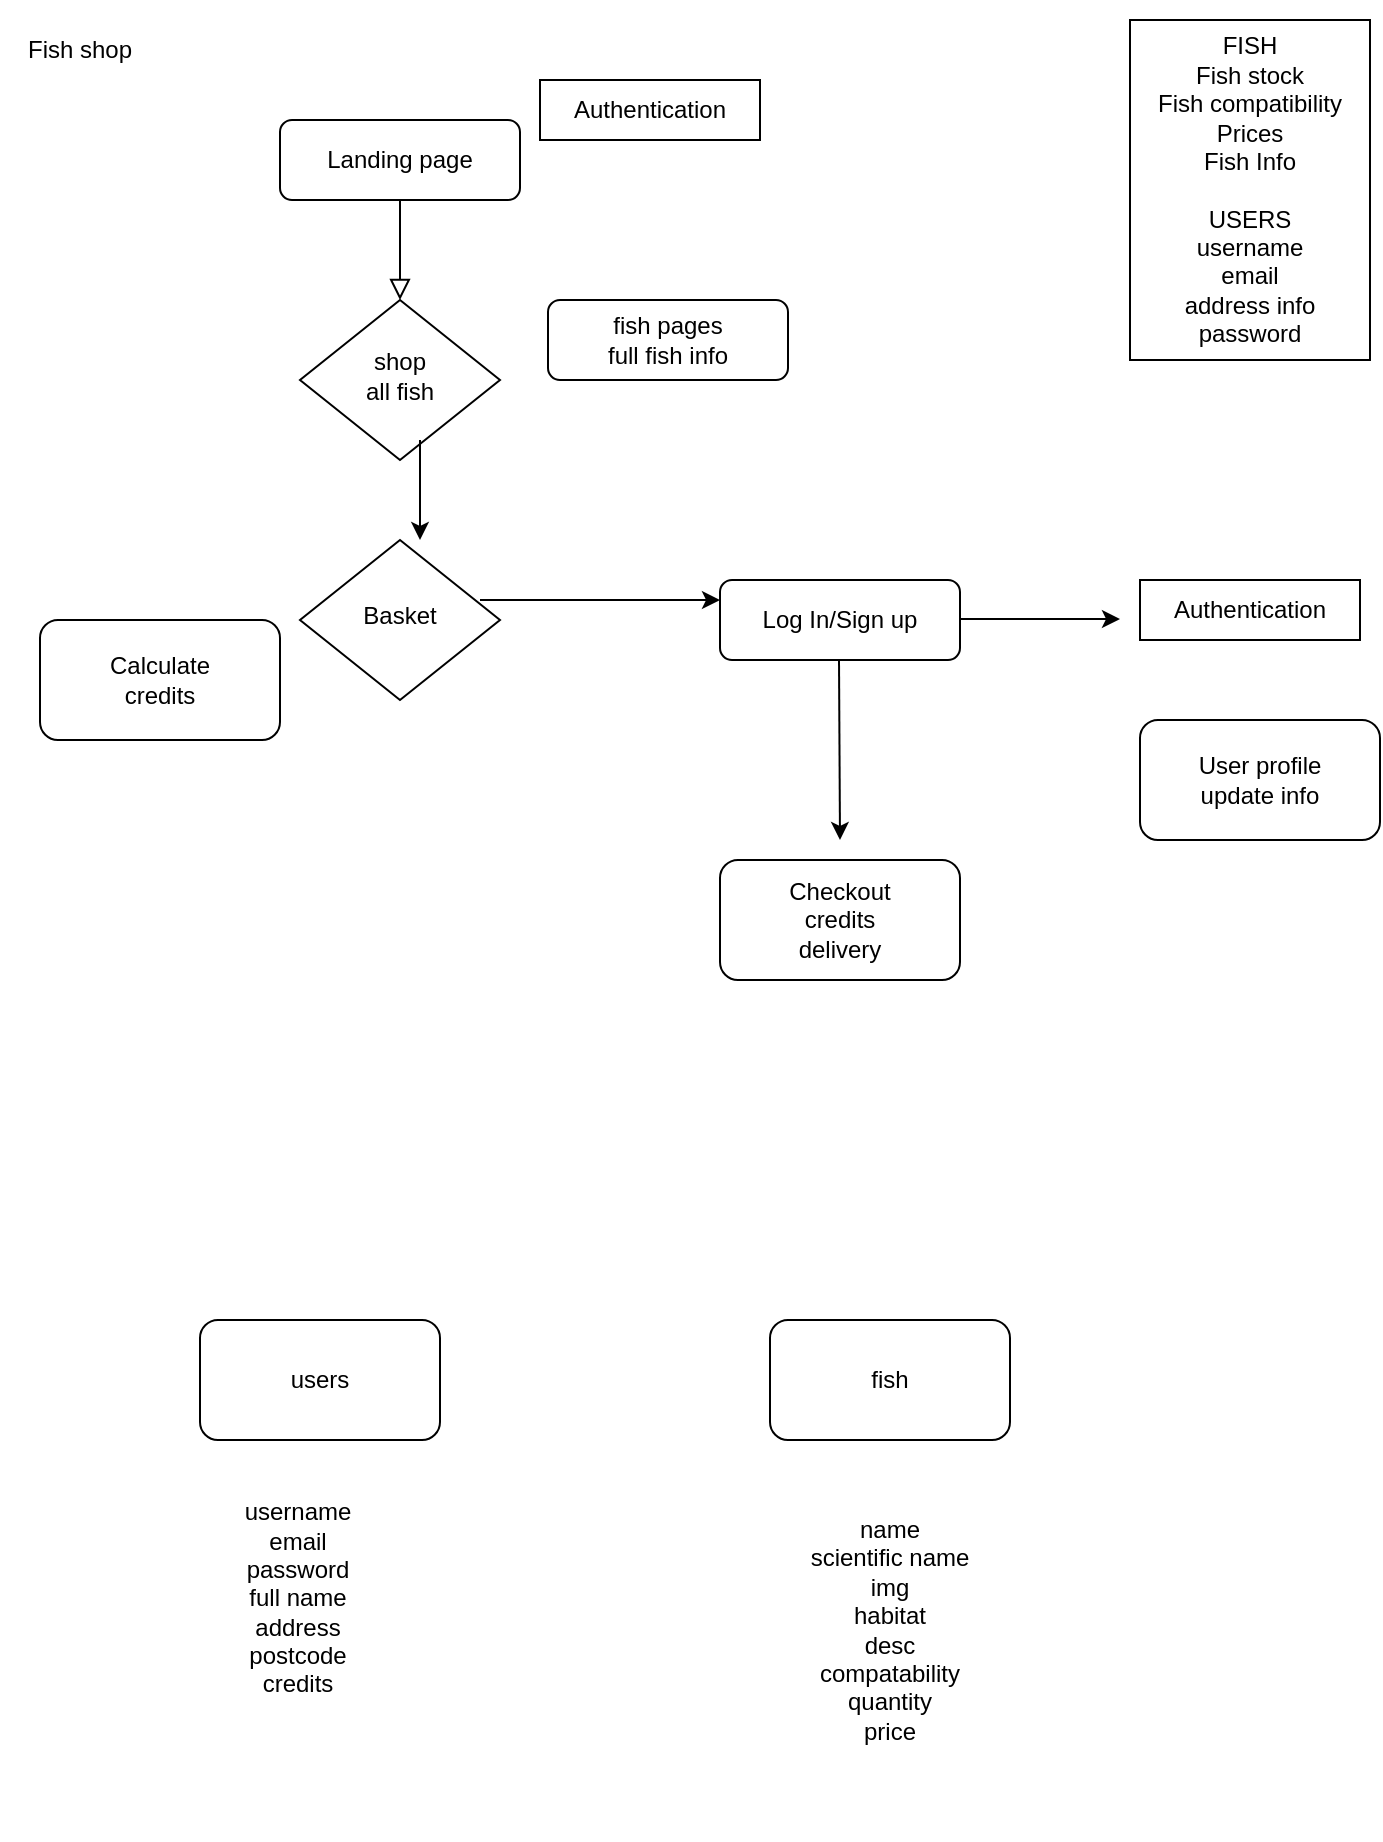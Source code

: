 <mxfile>
    <diagram id="wPTA0mt4qRNZJEljpEFx" name="Page-1">
        <mxGraphModel dx="882" dy="772" grid="1" gridSize="10" guides="1" tooltips="1" connect="1" arrows="1" fold="1" page="1" pageScale="1" pageWidth="827" pageHeight="1169" math="0" shadow="0">
            <root>
                <mxCell id="0"/>
                <mxCell id="1" parent="0"/>
                <mxCell id="2" value="" style="rounded=0;html=1;jettySize=auto;orthogonalLoop=1;fontSize=11;endArrow=block;endFill=0;endSize=8;strokeWidth=1;shadow=0;labelBackgroundColor=none;edgeStyle=orthogonalEdgeStyle;" edge="1" parent="1" source="3" target="4">
                    <mxGeometry relative="1" as="geometry"/>
                </mxCell>
                <mxCell id="3" value="" style="rounded=1;whiteSpace=wrap;html=1;fontSize=12;glass=0;strokeWidth=1;shadow=0;" vertex="1" parent="1">
                    <mxGeometry x="160" y="80" width="120" height="40" as="geometry"/>
                </mxCell>
                <mxCell id="4" value="shop&lt;br&gt;all fish" style="rhombus;whiteSpace=wrap;html=1;shadow=0;fontFamily=Helvetica;fontSize=12;align=center;strokeWidth=1;spacing=6;spacingTop=-4;" vertex="1" parent="1">
                    <mxGeometry x="170" y="170" width="100" height="80" as="geometry"/>
                </mxCell>
                <mxCell id="5" value="" style="rounded=1;whiteSpace=wrap;html=1;fontSize=12;glass=0;strokeWidth=1;shadow=0;" vertex="1" parent="1">
                    <mxGeometry x="380" y="310" width="120" height="40" as="geometry"/>
                </mxCell>
                <mxCell id="6" value="Basket" style="rhombus;whiteSpace=wrap;html=1;shadow=0;fontFamily=Helvetica;fontSize=12;align=center;strokeWidth=1;spacing=6;spacingTop=-4;" vertex="1" parent="1">
                    <mxGeometry x="170" y="290" width="100" height="80" as="geometry"/>
                </mxCell>
                <mxCell id="7" value="Checkout&lt;br&gt;credits&lt;br&gt;delivery" style="rounded=1;whiteSpace=wrap;html=1;fontSize=12;glass=0;strokeWidth=1;shadow=0;" vertex="1" parent="1">
                    <mxGeometry x="380" y="450" width="120" height="60" as="geometry"/>
                </mxCell>
                <mxCell id="8" value="fish pages&lt;br&gt;full fish info" style="rounded=1;whiteSpace=wrap;html=1;fontSize=12;glass=0;strokeWidth=1;shadow=0;" vertex="1" parent="1">
                    <mxGeometry x="294" y="170" width="120" height="40" as="geometry"/>
                </mxCell>
                <mxCell id="9" value="Landing page" style="text;html=1;strokeColor=none;fillColor=none;align=center;verticalAlign=middle;whiteSpace=wrap;rounded=0;" vertex="1" parent="1">
                    <mxGeometry x="160" y="90" width="120" height="20" as="geometry"/>
                </mxCell>
                <mxCell id="10" value="Log In/Sign up" style="text;html=1;strokeColor=none;fillColor=none;align=center;verticalAlign=middle;whiteSpace=wrap;rounded=0;" vertex="1" parent="1">
                    <mxGeometry x="380" y="320" width="120" height="20" as="geometry"/>
                </mxCell>
                <mxCell id="11" value="" style="endArrow=classic;html=1;entryX=0;entryY=0;entryDx=0;entryDy=0;" edge="1" parent="1" target="10">
                    <mxGeometry width="50" height="50" relative="1" as="geometry">
                        <mxPoint x="260" y="320" as="sourcePoint"/>
                        <mxPoint x="340" y="380" as="targetPoint"/>
                    </mxGeometry>
                </mxCell>
                <mxCell id="12" value="" style="endArrow=classic;html=1;" edge="1" parent="1">
                    <mxGeometry width="50" height="50" relative="1" as="geometry">
                        <mxPoint x="439.5" y="350" as="sourcePoint"/>
                        <mxPoint x="440" y="440" as="targetPoint"/>
                    </mxGeometry>
                </mxCell>
                <mxCell id="13" value="Authentication" style="rounded=0;whiteSpace=wrap;html=1;" vertex="1" parent="1">
                    <mxGeometry x="590" y="310" width="110" height="30" as="geometry"/>
                </mxCell>
                <mxCell id="14" value="" style="endArrow=classic;html=1;" edge="1" parent="1">
                    <mxGeometry width="50" height="50" relative="1" as="geometry">
                        <mxPoint x="500" y="329.5" as="sourcePoint"/>
                        <mxPoint x="580" y="329.5" as="targetPoint"/>
                    </mxGeometry>
                </mxCell>
                <mxCell id="15" value="FISH&lt;br&gt;Fish stock&lt;br&gt;Fish compatibility&lt;br&gt;Prices&lt;br&gt;Fish Info&lt;br&gt;&lt;br&gt;USERS&lt;br&gt;username&lt;br&gt;email&lt;br&gt;address info&lt;br&gt;password" style="rounded=0;whiteSpace=wrap;html=1;" vertex="1" parent="1">
                    <mxGeometry x="585" y="30" width="120" height="170" as="geometry"/>
                </mxCell>
                <mxCell id="16" value="Calculate&lt;br&gt;credits" style="rounded=1;whiteSpace=wrap;html=1;" vertex="1" parent="1">
                    <mxGeometry x="40" y="330" width="120" height="60" as="geometry"/>
                </mxCell>
                <mxCell id="17" value="Fish shop" style="text;html=1;strokeColor=none;fillColor=none;align=center;verticalAlign=middle;whiteSpace=wrap;rounded=0;" vertex="1" parent="1">
                    <mxGeometry x="20" y="20" width="80" height="50" as="geometry"/>
                </mxCell>
                <mxCell id="18" value="" style="endArrow=classic;html=1;" edge="1" parent="1">
                    <mxGeometry width="50" height="50" relative="1" as="geometry">
                        <mxPoint x="230" y="240" as="sourcePoint"/>
                        <mxPoint x="230" y="290" as="targetPoint"/>
                    </mxGeometry>
                </mxCell>
                <mxCell id="19" value="User profile&lt;br&gt;update info" style="rounded=1;whiteSpace=wrap;html=1;" vertex="1" parent="1">
                    <mxGeometry x="590" y="380" width="120" height="60" as="geometry"/>
                </mxCell>
                <mxCell id="20" value="Authentication" style="rounded=0;whiteSpace=wrap;html=1;" vertex="1" parent="1">
                    <mxGeometry x="290" y="60" width="110" height="30" as="geometry"/>
                </mxCell>
                <mxCell id="21" value="users" style="rounded=1;whiteSpace=wrap;html=1;" vertex="1" parent="1">
                    <mxGeometry x="120" y="680" width="120" height="60" as="geometry"/>
                </mxCell>
                <mxCell id="22" value="fish" style="rounded=1;whiteSpace=wrap;html=1;" vertex="1" parent="1">
                    <mxGeometry x="405" y="680" width="120" height="60" as="geometry"/>
                </mxCell>
                <mxCell id="23" value="username&lt;br&gt;email&lt;br&gt;password&lt;br&gt;full name&lt;br&gt;address&lt;br&gt;postcode&lt;br&gt;credits" style="text;html=1;strokeColor=none;fillColor=none;align=center;verticalAlign=middle;whiteSpace=wrap;rounded=0;" vertex="1" parent="1">
                    <mxGeometry x="89" y="709" width="160" height="220" as="geometry"/>
                </mxCell>
                <mxCell id="24" value="name&lt;br&gt;scientific name&lt;br&gt;img&lt;br&gt;habitat&lt;br&gt;desc&lt;br&gt;compatability&lt;br&gt;quantity&lt;br&gt;price" style="text;html=1;strokeColor=none;fillColor=none;align=center;verticalAlign=middle;whiteSpace=wrap;rounded=0;" vertex="1" parent="1">
                    <mxGeometry x="370" y="730" width="190" height="210" as="geometry"/>
                </mxCell>
            </root>
        </mxGraphModel>
    </diagram>
</mxfile>